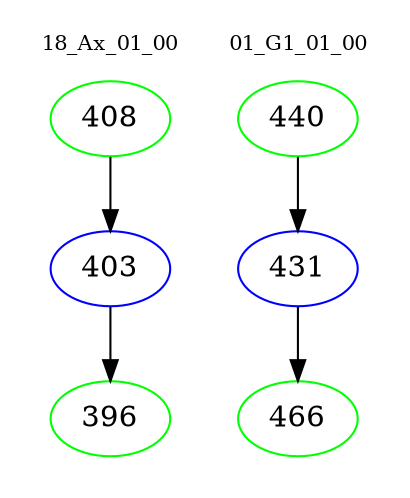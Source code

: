 digraph{
subgraph cluster_0 {
color = white
label = "18_Ax_01_00";
fontsize=10;
T0_408 [label="408", color="green"]
T0_408 -> T0_403 [color="black"]
T0_403 [label="403", color="blue"]
T0_403 -> T0_396 [color="black"]
T0_396 [label="396", color="green"]
}
subgraph cluster_1 {
color = white
label = "01_G1_01_00";
fontsize=10;
T1_440 [label="440", color="green"]
T1_440 -> T1_431 [color="black"]
T1_431 [label="431", color="blue"]
T1_431 -> T1_466 [color="black"]
T1_466 [label="466", color="green"]
}
}
